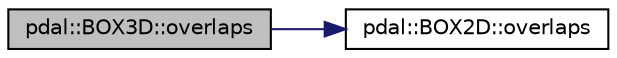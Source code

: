 digraph "pdal::BOX3D::overlaps"
{
  edge [fontname="Helvetica",fontsize="10",labelfontname="Helvetica",labelfontsize="10"];
  node [fontname="Helvetica",fontsize="10",shape=record];
  rankdir="LR";
  Node1 [label="pdal::BOX3D::overlaps",height=0.2,width=0.4,color="black", fillcolor="grey75", style="filled", fontcolor="black"];
  Node1 -> Node2 [color="midnightblue",fontsize="10",style="solid",fontname="Helvetica"];
  Node2 [label="pdal::BOX2D::overlaps",height=0.2,width=0.4,color="black", fillcolor="white", style="filled",URL="$classpdal_1_1BOX2D.html#a08a778401e09bf4e6373a3ecc0ad6d3d"];
}

